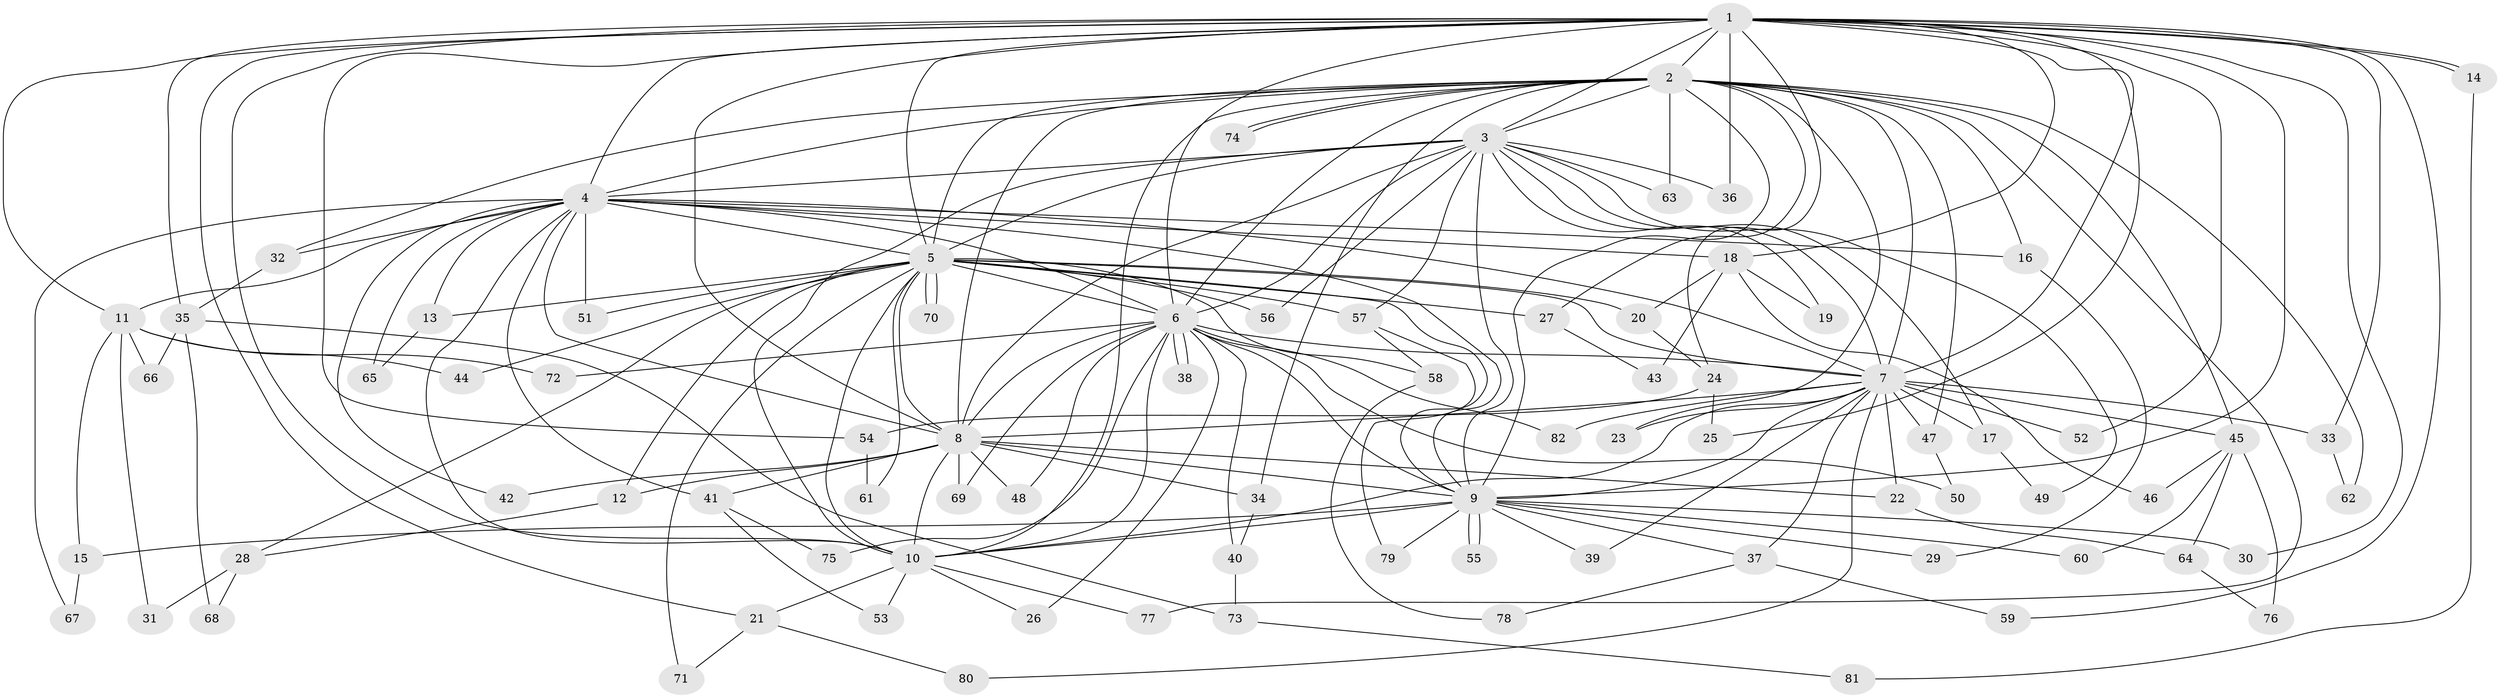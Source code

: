 // Generated by graph-tools (version 1.1) at 2025/13/03/09/25 04:13:47]
// undirected, 82 vertices, 189 edges
graph export_dot {
graph [start="1"]
  node [color=gray90,style=filled];
  1;
  2;
  3;
  4;
  5;
  6;
  7;
  8;
  9;
  10;
  11;
  12;
  13;
  14;
  15;
  16;
  17;
  18;
  19;
  20;
  21;
  22;
  23;
  24;
  25;
  26;
  27;
  28;
  29;
  30;
  31;
  32;
  33;
  34;
  35;
  36;
  37;
  38;
  39;
  40;
  41;
  42;
  43;
  44;
  45;
  46;
  47;
  48;
  49;
  50;
  51;
  52;
  53;
  54;
  55;
  56;
  57;
  58;
  59;
  60;
  61;
  62;
  63;
  64;
  65;
  66;
  67;
  68;
  69;
  70;
  71;
  72;
  73;
  74;
  75;
  76;
  77;
  78;
  79;
  80;
  81;
  82;
  1 -- 2;
  1 -- 3;
  1 -- 4;
  1 -- 5;
  1 -- 6;
  1 -- 7;
  1 -- 8;
  1 -- 9;
  1 -- 10;
  1 -- 11;
  1 -- 14;
  1 -- 14;
  1 -- 18;
  1 -- 21;
  1 -- 24;
  1 -- 25;
  1 -- 30;
  1 -- 33;
  1 -- 35;
  1 -- 36;
  1 -- 52;
  1 -- 54;
  1 -- 59;
  2 -- 3;
  2 -- 4;
  2 -- 5;
  2 -- 6;
  2 -- 7;
  2 -- 8;
  2 -- 9;
  2 -- 10;
  2 -- 16;
  2 -- 23;
  2 -- 27;
  2 -- 32;
  2 -- 34;
  2 -- 45;
  2 -- 47;
  2 -- 62;
  2 -- 63;
  2 -- 74;
  2 -- 74;
  2 -- 77;
  3 -- 4;
  3 -- 5;
  3 -- 6;
  3 -- 7;
  3 -- 8;
  3 -- 9;
  3 -- 10;
  3 -- 17;
  3 -- 19;
  3 -- 36;
  3 -- 49;
  3 -- 56;
  3 -- 57;
  3 -- 63;
  4 -- 5;
  4 -- 6;
  4 -- 7;
  4 -- 8;
  4 -- 9;
  4 -- 10;
  4 -- 11;
  4 -- 13;
  4 -- 16;
  4 -- 18;
  4 -- 32;
  4 -- 41;
  4 -- 42;
  4 -- 51;
  4 -- 65;
  4 -- 67;
  5 -- 6;
  5 -- 7;
  5 -- 8;
  5 -- 9;
  5 -- 10;
  5 -- 12;
  5 -- 13;
  5 -- 20;
  5 -- 27;
  5 -- 28;
  5 -- 44;
  5 -- 51;
  5 -- 56;
  5 -- 57;
  5 -- 58;
  5 -- 61;
  5 -- 70;
  5 -- 70;
  5 -- 71;
  6 -- 7;
  6 -- 8;
  6 -- 9;
  6 -- 10;
  6 -- 26;
  6 -- 38;
  6 -- 38;
  6 -- 40;
  6 -- 48;
  6 -- 50;
  6 -- 69;
  6 -- 72;
  6 -- 75;
  6 -- 82;
  7 -- 8;
  7 -- 9;
  7 -- 10;
  7 -- 17;
  7 -- 22;
  7 -- 23;
  7 -- 33;
  7 -- 37;
  7 -- 39;
  7 -- 45;
  7 -- 47;
  7 -- 52;
  7 -- 80;
  7 -- 82;
  8 -- 9;
  8 -- 10;
  8 -- 12;
  8 -- 22;
  8 -- 34;
  8 -- 41;
  8 -- 42;
  8 -- 48;
  8 -- 69;
  9 -- 10;
  9 -- 15;
  9 -- 29;
  9 -- 30;
  9 -- 37;
  9 -- 39;
  9 -- 55;
  9 -- 55;
  9 -- 60;
  9 -- 79;
  10 -- 21;
  10 -- 26;
  10 -- 53;
  10 -- 77;
  11 -- 15;
  11 -- 31;
  11 -- 44;
  11 -- 66;
  11 -- 72;
  12 -- 28;
  13 -- 65;
  14 -- 81;
  15 -- 67;
  16 -- 29;
  17 -- 49;
  18 -- 19;
  18 -- 20;
  18 -- 43;
  18 -- 46;
  20 -- 24;
  21 -- 71;
  21 -- 80;
  22 -- 64;
  24 -- 25;
  24 -- 54;
  27 -- 43;
  28 -- 31;
  28 -- 68;
  32 -- 35;
  33 -- 62;
  34 -- 40;
  35 -- 66;
  35 -- 68;
  35 -- 73;
  37 -- 59;
  37 -- 78;
  40 -- 73;
  41 -- 53;
  41 -- 75;
  45 -- 46;
  45 -- 60;
  45 -- 64;
  45 -- 76;
  47 -- 50;
  54 -- 61;
  57 -- 58;
  57 -- 79;
  58 -- 78;
  64 -- 76;
  73 -- 81;
}
